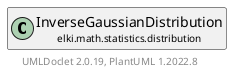 @startuml
    remove .*\.(Instance|Par|Parameterizer|Factory)$
    set namespaceSeparator none
    hide empty fields
    hide empty methods

    class "<size:14>InverseGaussianDistribution.Par\n<size:10>elki.math.statistics.distribution" as elki.math.statistics.distribution.InverseGaussianDistribution.Par [[InverseGaussianDistribution.Par.html]] {
        ~mean: double
        ~shape: double
        +configure(Parameterization): void
        +make(): InverseGaussianDistribution
    }

    interface "<size:14>Distribution.Parameterizer\n<size:10>elki.math.statistics.distribution" as elki.math.statistics.distribution.Distribution.Parameterizer [[Distribution.Parameterizer.html]]
    class "<size:14>InverseGaussianDistribution\n<size:10>elki.math.statistics.distribution" as elki.math.statistics.distribution.InverseGaussianDistribution [[InverseGaussianDistribution.html]]

    elki.math.statistics.distribution.Distribution.Parameterizer <|.. elki.math.statistics.distribution.InverseGaussianDistribution.Par
    elki.math.statistics.distribution.InverseGaussianDistribution +-- elki.math.statistics.distribution.InverseGaussianDistribution.Par

    center footer UMLDoclet 2.0.19, PlantUML 1.2022.8
@enduml
